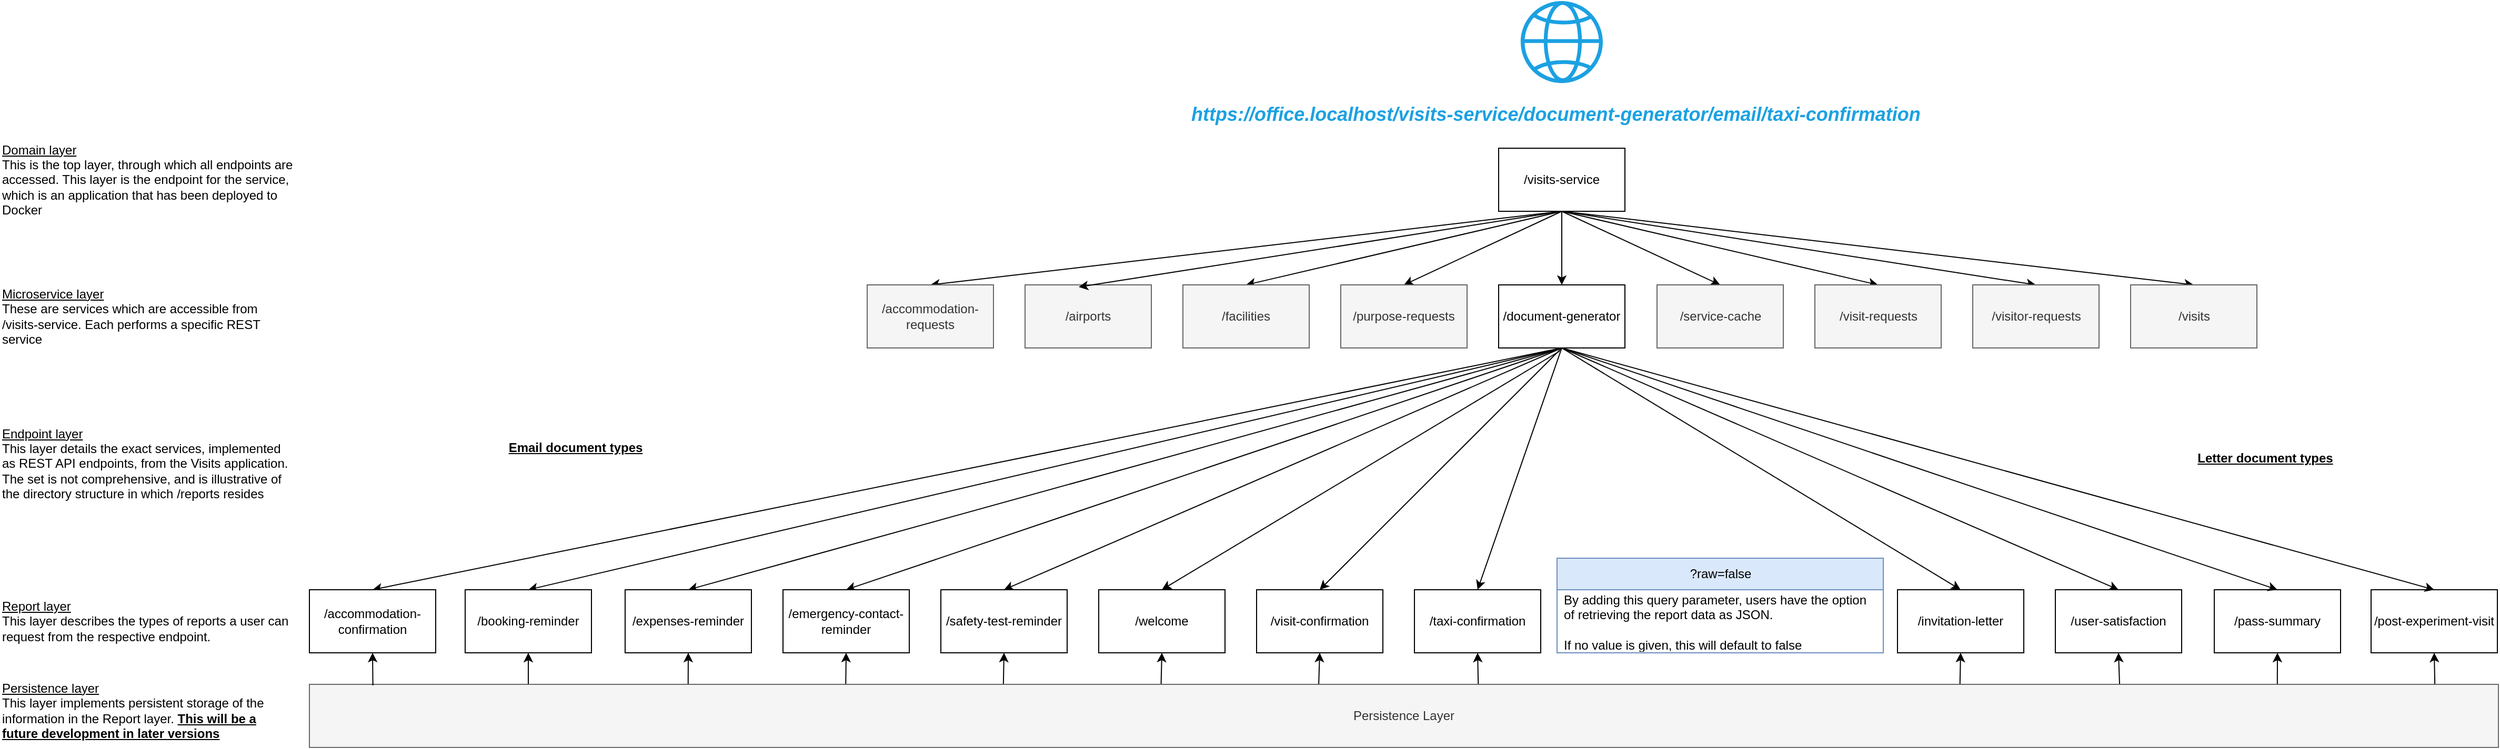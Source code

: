 <mxfile version="24.0.2" type="github">
  <diagram name="Page-1" id="lkIzZtKHE2g4b-k83Zns">
    <mxGraphModel dx="1877" dy="634" grid="1" gridSize="10" guides="1" tooltips="1" connect="1" arrows="1" fold="1" page="1" pageScale="1" pageWidth="827" pageHeight="1169" math="0" shadow="0">
      <root>
        <mxCell id="0" />
        <mxCell id="1" parent="0" />
        <mxCell id="SzScdwgrWjmyck-_DvYI-9" value="" style="edgeStyle=none;rounded=0;orthogonalLoop=1;jettySize=auto;html=1;" parent="1" source="cFXvyy3T8Uc6k7l6PIuW-1" target="SzScdwgrWjmyck-_DvYI-8" edge="1">
          <mxGeometry relative="1" as="geometry" />
        </mxCell>
        <mxCell id="SzScdwgrWjmyck-_DvYI-10" style="edgeStyle=none;rounded=0;orthogonalLoop=1;jettySize=auto;html=1;entryX=0.5;entryY=0;entryDx=0;entryDy=0;exitX=0.5;exitY=1;exitDx=0;exitDy=0;" parent="1" source="cFXvyy3T8Uc6k7l6PIuW-1" target="cFXvyy3T8Uc6k7l6PIuW-9" edge="1">
          <mxGeometry relative="1" as="geometry" />
        </mxCell>
        <mxCell id="SzScdwgrWjmyck-_DvYI-11" style="edgeStyle=none;rounded=0;orthogonalLoop=1;jettySize=auto;html=1;entryX=0.5;entryY=0;entryDx=0;entryDy=0;exitX=0.5;exitY=1;exitDx=0;exitDy=0;" parent="1" source="cFXvyy3T8Uc6k7l6PIuW-1" target="cFXvyy3T8Uc6k7l6PIuW-8" edge="1">
          <mxGeometry relative="1" as="geometry" />
        </mxCell>
        <mxCell id="SzScdwgrWjmyck-_DvYI-13" style="edgeStyle=none;rounded=0;orthogonalLoop=1;jettySize=auto;html=1;entryX=0.5;entryY=0;entryDx=0;entryDy=0;exitX=0.5;exitY=1;exitDx=0;exitDy=0;" parent="1" source="cFXvyy3T8Uc6k7l6PIuW-1" target="cFXvyy3T8Uc6k7l6PIuW-6" edge="1">
          <mxGeometry relative="1" as="geometry" />
        </mxCell>
        <mxCell id="SzScdwgrWjmyck-_DvYI-14" style="edgeStyle=none;rounded=0;orthogonalLoop=1;jettySize=auto;html=1;entryX=0.5;entryY=0;entryDx=0;entryDy=0;exitX=0.5;exitY=1;exitDx=0;exitDy=0;" parent="1" source="cFXvyy3T8Uc6k7l6PIuW-1" target="cFXvyy3T8Uc6k7l6PIuW-10" edge="1">
          <mxGeometry relative="1" as="geometry" />
        </mxCell>
        <mxCell id="SzScdwgrWjmyck-_DvYI-15" style="edgeStyle=none;rounded=0;orthogonalLoop=1;jettySize=auto;html=1;entryX=0.5;entryY=0;entryDx=0;entryDy=0;exitX=0.5;exitY=1;exitDx=0;exitDy=0;" parent="1" source="cFXvyy3T8Uc6k7l6PIuW-1" target="cFXvyy3T8Uc6k7l6PIuW-5" edge="1">
          <mxGeometry relative="1" as="geometry" />
        </mxCell>
        <mxCell id="SzScdwgrWjmyck-_DvYI-16" style="edgeStyle=none;rounded=0;orthogonalLoop=1;jettySize=auto;html=1;entryX=0.5;entryY=0;entryDx=0;entryDy=0;exitX=0.5;exitY=1;exitDx=0;exitDy=0;" parent="1" source="cFXvyy3T8Uc6k7l6PIuW-1" target="cFXvyy3T8Uc6k7l6PIuW-11" edge="1">
          <mxGeometry relative="1" as="geometry" />
        </mxCell>
        <mxCell id="SzScdwgrWjmyck-_DvYI-17" style="edgeStyle=none;rounded=0;orthogonalLoop=1;jettySize=auto;html=1;entryX=0.5;entryY=0;entryDx=0;entryDy=0;exitX=0.5;exitY=1;exitDx=0;exitDy=0;" parent="1" source="cFXvyy3T8Uc6k7l6PIuW-1" target="cFXvyy3T8Uc6k7l6PIuW-12" edge="1">
          <mxGeometry relative="1" as="geometry" />
        </mxCell>
        <mxCell id="cFXvyy3T8Uc6k7l6PIuW-1" value="/visits-service" style="rounded=0;whiteSpace=wrap;html=1;" parent="1" vertex="1">
          <mxGeometry x="602" y="247" width="120" height="60" as="geometry" />
        </mxCell>
        <mxCell id="cFXvyy3T8Uc6k7l6PIuW-2" value="/airports" style="rounded=0;whiteSpace=wrap;html=1;fillColor=#f5f5f5;fontColor=#333333;strokeColor=#666666;" parent="1" vertex="1">
          <mxGeometry x="152" y="377" width="120" height="60" as="geometry" />
        </mxCell>
        <mxCell id="SzScdwgrWjmyck-_DvYI-28" style="edgeStyle=none;rounded=0;orthogonalLoop=1;jettySize=auto;html=1;entryX=0.5;entryY=0;entryDx=0;entryDy=0;exitX=0.5;exitY=1;exitDx=0;exitDy=0;" parent="1" source="SzScdwgrWjmyck-_DvYI-8" target="cFXvyy3T8Uc6k7l6PIuW-27" edge="1">
          <mxGeometry relative="1" as="geometry">
            <mxPoint x="62" y="577" as="sourcePoint" />
          </mxGeometry>
        </mxCell>
        <mxCell id="SzScdwgrWjmyck-_DvYI-29" style="edgeStyle=none;rounded=0;orthogonalLoop=1;jettySize=auto;html=1;entryX=0.5;entryY=0;entryDx=0;entryDy=0;exitX=0.5;exitY=1;exitDx=0;exitDy=0;" parent="1" source="SzScdwgrWjmyck-_DvYI-8" target="cFXvyy3T8Uc6k7l6PIuW-23" edge="1">
          <mxGeometry relative="1" as="geometry">
            <mxPoint x="62" y="577" as="sourcePoint" />
          </mxGeometry>
        </mxCell>
        <mxCell id="SzScdwgrWjmyck-_DvYI-30" style="edgeStyle=none;rounded=0;orthogonalLoop=1;jettySize=auto;html=1;entryX=0.5;entryY=0;entryDx=0;entryDy=0;exitX=0.5;exitY=1;exitDx=0;exitDy=0;" parent="1" source="SzScdwgrWjmyck-_DvYI-8" target="h1pRsVhyzems_VzTcCOB-1" edge="1">
          <mxGeometry relative="1" as="geometry">
            <mxPoint x="62" y="577" as="sourcePoint" />
          </mxGeometry>
        </mxCell>
        <mxCell id="SzScdwgrWjmyck-_DvYI-31" style="edgeStyle=none;rounded=0;orthogonalLoop=1;jettySize=auto;html=1;entryX=0.5;entryY=0;entryDx=0;entryDy=0;exitX=0.5;exitY=1;exitDx=0;exitDy=0;" parent="1" source="SzScdwgrWjmyck-_DvYI-8" target="h1pRsVhyzems_VzTcCOB-8" edge="1">
          <mxGeometry relative="1" as="geometry">
            <mxPoint x="62" y="577" as="sourcePoint" />
          </mxGeometry>
        </mxCell>
        <mxCell id="SzScdwgrWjmyck-_DvYI-32" style="edgeStyle=none;rounded=0;orthogonalLoop=1;jettySize=auto;html=1;entryX=0.5;entryY=0;entryDx=0;entryDy=0;exitX=0.5;exitY=1;exitDx=0;exitDy=0;" parent="1" source="SzScdwgrWjmyck-_DvYI-8" target="h1pRsVhyzems_VzTcCOB-7" edge="1">
          <mxGeometry relative="1" as="geometry">
            <mxPoint x="62" y="577" as="sourcePoint" />
          </mxGeometry>
        </mxCell>
        <mxCell id="SzScdwgrWjmyck-_DvYI-33" style="edgeStyle=none;rounded=0;orthogonalLoop=1;jettySize=auto;html=1;entryX=0.5;entryY=0;entryDx=0;entryDy=0;" parent="1" target="gxkqHBhfMS946CvIBjYX-1" edge="1">
          <mxGeometry relative="1" as="geometry">
            <mxPoint x="660" y="440" as="sourcePoint" />
          </mxGeometry>
        </mxCell>
        <mxCell id="SzScdwgrWjmyck-_DvYI-38" style="edgeStyle=none;rounded=0;orthogonalLoop=1;jettySize=auto;html=1;entryX=0.5;entryY=0;entryDx=0;entryDy=0;exitX=0.5;exitY=1;exitDx=0;exitDy=0;" parent="1" source="SzScdwgrWjmyck-_DvYI-8" target="cFXvyy3T8Uc6k7l6PIuW-4" edge="1">
          <mxGeometry relative="1" as="geometry">
            <mxPoint x="62" y="577" as="sourcePoint" />
          </mxGeometry>
        </mxCell>
        <mxCell id="SzScdwgrWjmyck-_DvYI-39" style="edgeStyle=none;rounded=0;orthogonalLoop=1;jettySize=auto;html=1;entryX=0.5;entryY=0;entryDx=0;entryDy=0;exitX=0.5;exitY=1;exitDx=0;exitDy=0;" parent="1" source="SzScdwgrWjmyck-_DvYI-8" target="cFXvyy3T8Uc6k7l6PIuW-22" edge="1">
          <mxGeometry relative="1" as="geometry">
            <mxPoint x="62" y="577" as="sourcePoint" />
          </mxGeometry>
        </mxCell>
        <mxCell id="cFXvyy3T8Uc6k7l6PIuW-4" value="/visit-confirmation" style="rounded=0;whiteSpace=wrap;html=1;" parent="1" vertex="1">
          <mxGeometry x="372" y="667" width="120" height="60" as="geometry" />
        </mxCell>
        <mxCell id="cFXvyy3T8Uc6k7l6PIuW-5" value="/visit-requests" style="rounded=0;whiteSpace=wrap;html=1;fillColor=#f5f5f5;fontColor=#333333;strokeColor=#666666;" parent="1" vertex="1">
          <mxGeometry x="902.5" y="377" width="120" height="60" as="geometry" />
        </mxCell>
        <mxCell id="cFXvyy3T8Uc6k7l6PIuW-6" value="/accommodation-requests" style="rounded=0;whiteSpace=wrap;html=1;fillColor=#f5f5f5;fontColor=#333333;strokeColor=#666666;" parent="1" vertex="1">
          <mxGeometry x="2" y="377" width="120" height="60" as="geometry" />
        </mxCell>
        <mxCell id="cFXvyy3T8Uc6k7l6PIuW-8" value="/facilities" style="rounded=0;whiteSpace=wrap;html=1;fillColor=#f5f5f5;fontColor=#333333;strokeColor=#666666;" parent="1" vertex="1">
          <mxGeometry x="302" y="377" width="120" height="60" as="geometry" />
        </mxCell>
        <mxCell id="cFXvyy3T8Uc6k7l6PIuW-9" value="/purpose-requests" style="rounded=0;whiteSpace=wrap;html=1;fillColor=#f5f5f5;fontColor=#333333;strokeColor=#666666;" parent="1" vertex="1">
          <mxGeometry x="452" y="377" width="120" height="60" as="geometry" />
        </mxCell>
        <mxCell id="cFXvyy3T8Uc6k7l6PIuW-10" value="/service-cache" style="rounded=0;whiteSpace=wrap;html=1;fillColor=#f5f5f5;fontColor=#333333;strokeColor=#666666;" parent="1" vertex="1">
          <mxGeometry x="752.5" y="377" width="120" height="60" as="geometry" />
        </mxCell>
        <mxCell id="cFXvyy3T8Uc6k7l6PIuW-11" value="/visitor-requests" style="rounded=0;whiteSpace=wrap;html=1;fillColor=#f5f5f5;fontColor=#333333;strokeColor=#666666;" parent="1" vertex="1">
          <mxGeometry x="1052.5" y="377" width="120" height="60" as="geometry" />
        </mxCell>
        <mxCell id="cFXvyy3T8Uc6k7l6PIuW-12" value="/visits" style="rounded=0;whiteSpace=wrap;html=1;fillColor=#f5f5f5;fontColor=#333333;strokeColor=#666666;" parent="1" vertex="1">
          <mxGeometry x="1202.5" y="377" width="120" height="60" as="geometry" />
        </mxCell>
        <mxCell id="cFXvyy3T8Uc6k7l6PIuW-22" value="/taxi-confirmation" style="rounded=0;whiteSpace=wrap;html=1;" parent="1" vertex="1">
          <mxGeometry x="522" y="667" width="120" height="60" as="geometry" />
        </mxCell>
        <mxCell id="cFXvyy3T8Uc6k7l6PIuW-23" value="/booking-reminder" style="rounded=0;whiteSpace=wrap;html=1;" parent="1" vertex="1">
          <mxGeometry x="-380" y="667" width="120" height="60" as="geometry" />
        </mxCell>
        <mxCell id="cFXvyy3T8Uc6k7l6PIuW-25" value="&lt;div align=&quot;left&quot;&gt;&lt;u&gt;Domain layer&lt;/u&gt;&lt;/div&gt;&lt;div align=&quot;left&quot;&gt;This is the top layer, through which all endpoints are accessed. This layer is the endpoint for the service, which is an application that has been deployed to Docker&lt;br&gt;&lt;/div&gt;" style="text;html=1;align=left;verticalAlign=middle;whiteSpace=wrap;rounded=0;" parent="1" vertex="1">
          <mxGeometry x="-822" y="262" width="280" height="30" as="geometry" />
        </mxCell>
        <mxCell id="cFXvyy3T8Uc6k7l6PIuW-26" value="&lt;u&gt;Report layer&lt;br&gt;&lt;/u&gt;&lt;div align=&quot;left&quot;&gt;This layer describes the types of reports a user can request from the respective endpoint.&lt;br&gt;&lt;/div&gt;" style="text;html=1;align=left;verticalAlign=middle;whiteSpace=wrap;rounded=0;" parent="1" vertex="1">
          <mxGeometry x="-822" y="682" width="280" height="30" as="geometry" />
        </mxCell>
        <mxCell id="cFXvyy3T8Uc6k7l6PIuW-27" value="/accommodation-confirmation" style="rounded=0;whiteSpace=wrap;html=1;" parent="1" vertex="1">
          <mxGeometry x="-528" y="667" width="120" height="60" as="geometry" />
        </mxCell>
        <mxCell id="cFXvyy3T8Uc6k7l6PIuW-33" value="&lt;u&gt;Endpoint layer&lt;/u&gt;&lt;div align=&quot;left&quot;&gt;This layer details the exact services, implemented as REST API endpoints, from the Visits application. The set is not comprehensive, and is illustrative of the directory structure in which /reports resides&lt;br&gt;&lt;/div&gt;" style="text;html=1;align=left;verticalAlign=middle;whiteSpace=wrap;rounded=0;" parent="1" vertex="1">
          <mxGeometry x="-822" y="532" width="280" height="30" as="geometry" />
        </mxCell>
        <mxCell id="cFXvyy3T8Uc6k7l6PIuW-49" value="&lt;div align=&quot;left&quot;&gt;&lt;font color=&quot;#1ba1e2&quot;&gt;&lt;i&gt;&lt;font style=&quot;font-size: 18px;&quot;&gt;&lt;b&gt;https://office.localhost/visits-service/document-generator/email/taxi-confirmation&lt;/b&gt;&lt;/font&gt;&lt;/i&gt;&lt;/font&gt;&lt;/div&gt;" style="text;html=1;align=left;verticalAlign=middle;whiteSpace=wrap;rounded=0;" parent="1" vertex="1">
          <mxGeometry x="308" y="200" width="708" height="30" as="geometry" />
        </mxCell>
        <mxCell id="h1pRsVhyzems_VzTcCOB-1" value="/expenses-reminder" style="rounded=0;whiteSpace=wrap;html=1;" parent="1" vertex="1">
          <mxGeometry x="-228" y="667" width="120" height="60" as="geometry" />
        </mxCell>
        <mxCell id="h1pRsVhyzems_VzTcCOB-3" value="/invitation-letter" style="rounded=0;whiteSpace=wrap;html=1;" parent="1" vertex="1">
          <mxGeometry x="981" y="667" width="120" height="60" as="geometry" />
        </mxCell>
        <mxCell id="h1pRsVhyzems_VzTcCOB-5" value="/pass-summary" style="rounded=0;whiteSpace=wrap;html=1;" parent="1" vertex="1">
          <mxGeometry x="1282" y="667" width="120" height="60" as="geometry" />
        </mxCell>
        <mxCell id="h1pRsVhyzems_VzTcCOB-6" value="/post-experiment-visit" style="rounded=0;whiteSpace=wrap;html=1;" parent="1" vertex="1">
          <mxGeometry x="1431" y="667" width="120" height="60" as="geometry" />
        </mxCell>
        <mxCell id="h1pRsVhyzems_VzTcCOB-7" value="/safety-test-reminder" style="rounded=0;whiteSpace=wrap;html=1;" parent="1" vertex="1">
          <mxGeometry x="72" y="667" width="120" height="60" as="geometry" />
        </mxCell>
        <mxCell id="h1pRsVhyzems_VzTcCOB-8" value="/emergency-contact-reminder" style="rounded=0;whiteSpace=wrap;html=1;" parent="1" vertex="1">
          <mxGeometry x="-78" y="667" width="120" height="60" as="geometry" />
        </mxCell>
        <mxCell id="h1pRsVhyzems_VzTcCOB-13" value="/user-satisfaction" style="rounded=0;whiteSpace=wrap;html=1;" parent="1" vertex="1">
          <mxGeometry x="1131" y="667" width="120" height="60" as="geometry" />
        </mxCell>
        <mxCell id="gxkqHBhfMS946CvIBjYX-1" value="/welcome" style="rounded=0;whiteSpace=wrap;html=1;" parent="1" vertex="1">
          <mxGeometry x="222" y="667" width="120" height="60" as="geometry" />
        </mxCell>
        <mxCell id="SzScdwgrWjmyck-_DvYI-2" value="" style="sketch=0;outlineConnect=0;fillColor=#1BA1E2;strokeColor=#006EAF;dashed=0;verticalLabelPosition=bottom;verticalAlign=top;align=center;html=1;fontSize=12;fontStyle=0;aspect=fixed;pointerEvents=1;shape=mxgraph.aws4.globe;fontColor=#ffffff;" parent="1" vertex="1">
          <mxGeometry x="623" y="107" width="78" height="78" as="geometry" />
        </mxCell>
        <mxCell id="SzScdwgrWjmyck-_DvYI-34" style="edgeStyle=none;rounded=0;orthogonalLoop=1;jettySize=auto;html=1;entryX=0.5;entryY=0;entryDx=0;entryDy=0;exitX=0.5;exitY=1;exitDx=0;exitDy=0;" parent="1" source="SzScdwgrWjmyck-_DvYI-8" target="h1pRsVhyzems_VzTcCOB-6" edge="1">
          <mxGeometry relative="1" as="geometry">
            <mxPoint x="1263" y="577" as="sourcePoint" />
          </mxGeometry>
        </mxCell>
        <mxCell id="SzScdwgrWjmyck-_DvYI-35" style="edgeStyle=none;rounded=0;orthogonalLoop=1;jettySize=auto;html=1;entryX=0.5;entryY=0;entryDx=0;entryDy=0;exitX=0.5;exitY=1;exitDx=0;exitDy=0;" parent="1" source="SzScdwgrWjmyck-_DvYI-8" target="h1pRsVhyzems_VzTcCOB-3" edge="1">
          <mxGeometry relative="1" as="geometry">
            <mxPoint x="1263" y="577" as="sourcePoint" />
          </mxGeometry>
        </mxCell>
        <mxCell id="SzScdwgrWjmyck-_DvYI-36" style="edgeStyle=none;rounded=0;orthogonalLoop=1;jettySize=auto;html=1;entryX=0.5;entryY=0;entryDx=0;entryDy=0;exitX=0.5;exitY=1;exitDx=0;exitDy=0;" parent="1" source="SzScdwgrWjmyck-_DvYI-8" target="h1pRsVhyzems_VzTcCOB-13" edge="1">
          <mxGeometry relative="1" as="geometry">
            <mxPoint x="1263" y="577" as="sourcePoint" />
          </mxGeometry>
        </mxCell>
        <mxCell id="SzScdwgrWjmyck-_DvYI-37" style="edgeStyle=none;rounded=0;orthogonalLoop=1;jettySize=auto;html=1;entryX=0.5;entryY=0;entryDx=0;entryDy=0;exitX=0.5;exitY=1;exitDx=0;exitDy=0;" parent="1" source="SzScdwgrWjmyck-_DvYI-8" target="h1pRsVhyzems_VzTcCOB-5" edge="1">
          <mxGeometry relative="1" as="geometry">
            <mxPoint x="1263" y="577" as="sourcePoint" />
          </mxGeometry>
        </mxCell>
        <mxCell id="SzScdwgrWjmyck-_DvYI-8" value="&lt;div&gt;/document-generator&lt;/div&gt;" style="rounded=0;whiteSpace=wrap;html=1;" parent="1" vertex="1">
          <mxGeometry x="602" y="377" width="120" height="60" as="geometry" />
        </mxCell>
        <mxCell id="SzScdwgrWjmyck-_DvYI-12" style="edgeStyle=none;rounded=0;orthogonalLoop=1;jettySize=auto;html=1;entryX=0.425;entryY=0.033;entryDx=0;entryDy=0;entryPerimeter=0;exitX=0.5;exitY=1;exitDx=0;exitDy=0;" parent="1" source="cFXvyy3T8Uc6k7l6PIuW-1" target="cFXvyy3T8Uc6k7l6PIuW-2" edge="1">
          <mxGeometry relative="1" as="geometry" />
        </mxCell>
        <mxCell id="SzScdwgrWjmyck-_DvYI-18" value="&lt;div align=&quot;left&quot;&gt;&lt;u&gt;Microservice layer&lt;/u&gt;&lt;/div&gt;&lt;div align=&quot;left&quot;&gt;These are services which are accessible from /visits-service. Each performs a specific REST service&lt;br&gt;&lt;/div&gt;" style="text;html=1;align=left;verticalAlign=middle;whiteSpace=wrap;rounded=0;" parent="1" vertex="1">
          <mxGeometry x="-822" y="392" width="280" height="30" as="geometry" />
        </mxCell>
        <mxCell id="SzScdwgrWjmyck-_DvYI-23" value="?raw=false" style="swimlane;fontStyle=0;childLayout=stackLayout;horizontal=1;startSize=30;horizontalStack=0;resizeParent=1;resizeParentMax=0;resizeLast=0;collapsible=1;marginBottom=0;whiteSpace=wrap;html=1;fillColor=#dae8fc;strokeColor=#6c8ebf;" parent="1" vertex="1">
          <mxGeometry x="657.5" y="637" width="310" height="90" as="geometry" />
        </mxCell>
        <mxCell id="SzScdwgrWjmyck-_DvYI-24" value="&lt;div&gt;By adding this query parameter, users have the option of retrieving the report data as JSON.&lt;/div&gt;&lt;div&gt;&lt;br&gt;&lt;/div&gt;&lt;div&gt;If no value is given, this will default to false&lt;br&gt;&lt;/div&gt;" style="text;strokeColor=none;fillColor=none;align=left;verticalAlign=middle;spacingLeft=4;spacingRight=4;overflow=hidden;points=[[0,0.5],[1,0.5]];portConstraint=eastwest;rotatable=0;whiteSpace=wrap;html=1;" parent="SzScdwgrWjmyck-_DvYI-23" vertex="1">
          <mxGeometry y="30" width="310" height="60" as="geometry" />
        </mxCell>
        <mxCell id="SzScdwgrWjmyck-_DvYI-40" value="&lt;u&gt;Persistence layer&lt;br&gt;&lt;/u&gt;&lt;div align=&quot;left&quot;&gt;This layer implements persistent storage of the information in the Report layer. &lt;b&gt;&lt;u&gt;This will be a future development in later versions&lt;/u&gt;&lt;/b&gt;&lt;br&gt;&lt;/div&gt;" style="text;html=1;align=left;verticalAlign=middle;whiteSpace=wrap;rounded=0;" parent="1" vertex="1">
          <mxGeometry x="-822" y="767" width="280" height="30" as="geometry" />
        </mxCell>
        <mxCell id="SzScdwgrWjmyck-_DvYI-43" style="edgeStyle=none;rounded=0;orthogonalLoop=1;jettySize=auto;html=1;entryX=0.5;entryY=1;entryDx=0;entryDy=0;exitX=0.1;exitY=0.012;exitDx=0;exitDy=0;exitPerimeter=0;" parent="1" source="SzScdwgrWjmyck-_DvYI-41" target="cFXvyy3T8Uc6k7l6PIuW-23" edge="1">
          <mxGeometry relative="1" as="geometry" />
        </mxCell>
        <mxCell id="SzScdwgrWjmyck-_DvYI-44" style="edgeStyle=none;rounded=0;orthogonalLoop=1;jettySize=auto;html=1;entryX=0.5;entryY=1;entryDx=0;entryDy=0;exitX=0.173;exitY=0.071;exitDx=0;exitDy=0;exitPerimeter=0;" parent="1" source="SzScdwgrWjmyck-_DvYI-41" target="h1pRsVhyzems_VzTcCOB-1" edge="1">
          <mxGeometry relative="1" as="geometry" />
        </mxCell>
        <mxCell id="SzScdwgrWjmyck-_DvYI-45" style="edgeStyle=none;rounded=0;orthogonalLoop=1;jettySize=auto;html=1;entryX=0.5;entryY=1;entryDx=0;entryDy=0;exitX=0.245;exitY=0.048;exitDx=0;exitDy=0;exitPerimeter=0;" parent="1" source="SzScdwgrWjmyck-_DvYI-41" target="h1pRsVhyzems_VzTcCOB-8" edge="1">
          <mxGeometry relative="1" as="geometry" />
        </mxCell>
        <mxCell id="SzScdwgrWjmyck-_DvYI-46" style="edgeStyle=none;rounded=0;orthogonalLoop=1;jettySize=auto;html=1;entryX=0.5;entryY=1;entryDx=0;entryDy=0;exitX=0.317;exitY=0.053;exitDx=0;exitDy=0;exitPerimeter=0;" parent="1" source="SzScdwgrWjmyck-_DvYI-41" target="h1pRsVhyzems_VzTcCOB-7" edge="1">
          <mxGeometry relative="1" as="geometry" />
        </mxCell>
        <mxCell id="SzScdwgrWjmyck-_DvYI-47" style="edgeStyle=none;rounded=0;orthogonalLoop=1;jettySize=auto;html=1;entryX=0.5;entryY=1;entryDx=0;entryDy=0;exitX=0.389;exitY=0.094;exitDx=0;exitDy=0;exitPerimeter=0;" parent="1" source="SzScdwgrWjmyck-_DvYI-41" target="gxkqHBhfMS946CvIBjYX-1" edge="1">
          <mxGeometry relative="1" as="geometry" />
        </mxCell>
        <mxCell id="SzScdwgrWjmyck-_DvYI-48" style="edgeStyle=none;rounded=0;orthogonalLoop=1;jettySize=auto;html=1;entryX=0.5;entryY=1;entryDx=0;entryDy=0;exitX=0.461;exitY=0.08;exitDx=0;exitDy=0;exitPerimeter=0;" parent="1" source="SzScdwgrWjmyck-_DvYI-41" target="cFXvyy3T8Uc6k7l6PIuW-4" edge="1">
          <mxGeometry relative="1" as="geometry" />
        </mxCell>
        <mxCell id="SzScdwgrWjmyck-_DvYI-49" style="edgeStyle=none;rounded=0;orthogonalLoop=1;jettySize=auto;html=1;entryX=0.5;entryY=1;entryDx=0;entryDy=0;exitX=0.534;exitY=0.042;exitDx=0;exitDy=0;exitPerimeter=0;" parent="1" source="SzScdwgrWjmyck-_DvYI-41" target="cFXvyy3T8Uc6k7l6PIuW-22" edge="1">
          <mxGeometry relative="1" as="geometry" />
        </mxCell>
        <mxCell id="SzScdwgrWjmyck-_DvYI-50" style="edgeStyle=none;rounded=0;orthogonalLoop=1;jettySize=auto;html=1;entryX=0.5;entryY=1;entryDx=0;entryDy=0;exitX=0.754;exitY=0.025;exitDx=0;exitDy=0;exitPerimeter=0;" parent="1" source="SzScdwgrWjmyck-_DvYI-41" target="h1pRsVhyzems_VzTcCOB-3" edge="1">
          <mxGeometry relative="1" as="geometry" />
        </mxCell>
        <mxCell id="SzScdwgrWjmyck-_DvYI-51" style="edgeStyle=none;rounded=0;orthogonalLoop=1;jettySize=auto;html=1;entryX=0.5;entryY=1;entryDx=0;entryDy=0;exitX=0.827;exitY=0.065;exitDx=0;exitDy=0;exitPerimeter=0;" parent="1" source="SzScdwgrWjmyck-_DvYI-41" target="h1pRsVhyzems_VzTcCOB-13" edge="1">
          <mxGeometry relative="1" as="geometry" />
        </mxCell>
        <mxCell id="SzScdwgrWjmyck-_DvYI-52" style="edgeStyle=none;rounded=0;orthogonalLoop=1;jettySize=auto;html=1;entryX=0.5;entryY=1;entryDx=0;entryDy=0;exitX=0.899;exitY=0.051;exitDx=0;exitDy=0;exitPerimeter=0;" parent="1" source="SzScdwgrWjmyck-_DvYI-41" target="h1pRsVhyzems_VzTcCOB-5" edge="1">
          <mxGeometry relative="1" as="geometry" />
        </mxCell>
        <mxCell id="SzScdwgrWjmyck-_DvYI-53" style="edgeStyle=none;rounded=0;orthogonalLoop=1;jettySize=auto;html=1;entryX=0.5;entryY=1;entryDx=0;entryDy=0;exitX=0.971;exitY=0.08;exitDx=0;exitDy=0;exitPerimeter=0;" parent="1" source="SzScdwgrWjmyck-_DvYI-41" target="h1pRsVhyzems_VzTcCOB-6" edge="1">
          <mxGeometry relative="1" as="geometry" />
        </mxCell>
        <mxCell id="SzScdwgrWjmyck-_DvYI-41" value="Persistence Layer" style="rounded=0;whiteSpace=wrap;html=1;fillColor=#f5f5f5;fontColor=#333333;strokeColor=#666666;" parent="1" vertex="1">
          <mxGeometry x="-528" y="757" width="2080" height="60" as="geometry" />
        </mxCell>
        <mxCell id="SzScdwgrWjmyck-_DvYI-42" style="edgeStyle=none;rounded=0;orthogonalLoop=1;jettySize=auto;html=1;entryX=0.5;entryY=1;entryDx=0;entryDy=0;exitX=0.029;exitY=0.017;exitDx=0;exitDy=0;exitPerimeter=0;" parent="1" source="SzScdwgrWjmyck-_DvYI-41" target="cFXvyy3T8Uc6k7l6PIuW-27" edge="1">
          <mxGeometry relative="1" as="geometry" />
        </mxCell>
        <mxCell id="q6vAGfFaVTr1paaSXr_v-2" value="&lt;b&gt;&lt;u&gt;Email document types&lt;/u&gt;&lt;/b&gt;" style="text;html=1;align=center;verticalAlign=middle;whiteSpace=wrap;rounded=0;" vertex="1" parent="1">
          <mxGeometry x="-340" y="517" width="130" height="30" as="geometry" />
        </mxCell>
        <mxCell id="q6vAGfFaVTr1paaSXr_v-3" value="&lt;b&gt;&lt;u&gt;Letter document types&lt;/u&gt;&lt;/b&gt;" style="text;html=1;align=center;verticalAlign=middle;whiteSpace=wrap;rounded=0;" vertex="1" parent="1">
          <mxGeometry x="1241" y="527" width="179" height="30" as="geometry" />
        </mxCell>
      </root>
    </mxGraphModel>
  </diagram>
</mxfile>
